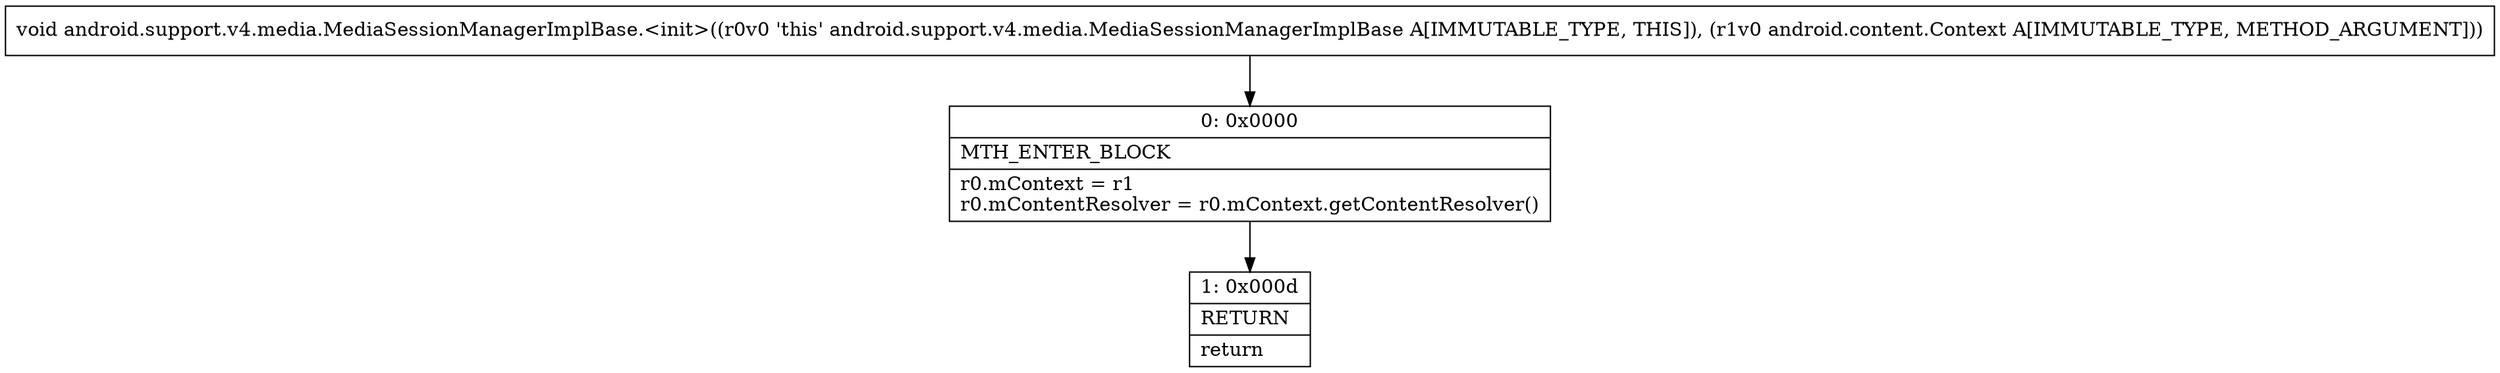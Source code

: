 digraph "CFG forandroid.support.v4.media.MediaSessionManagerImplBase.\<init\>(Landroid\/content\/Context;)V" {
Node_0 [shape=record,label="{0\:\ 0x0000|MTH_ENTER_BLOCK\l|r0.mContext = r1\lr0.mContentResolver = r0.mContext.getContentResolver()\l}"];
Node_1 [shape=record,label="{1\:\ 0x000d|RETURN\l|return\l}"];
MethodNode[shape=record,label="{void android.support.v4.media.MediaSessionManagerImplBase.\<init\>((r0v0 'this' android.support.v4.media.MediaSessionManagerImplBase A[IMMUTABLE_TYPE, THIS]), (r1v0 android.content.Context A[IMMUTABLE_TYPE, METHOD_ARGUMENT])) }"];
MethodNode -> Node_0;
Node_0 -> Node_1;
}

